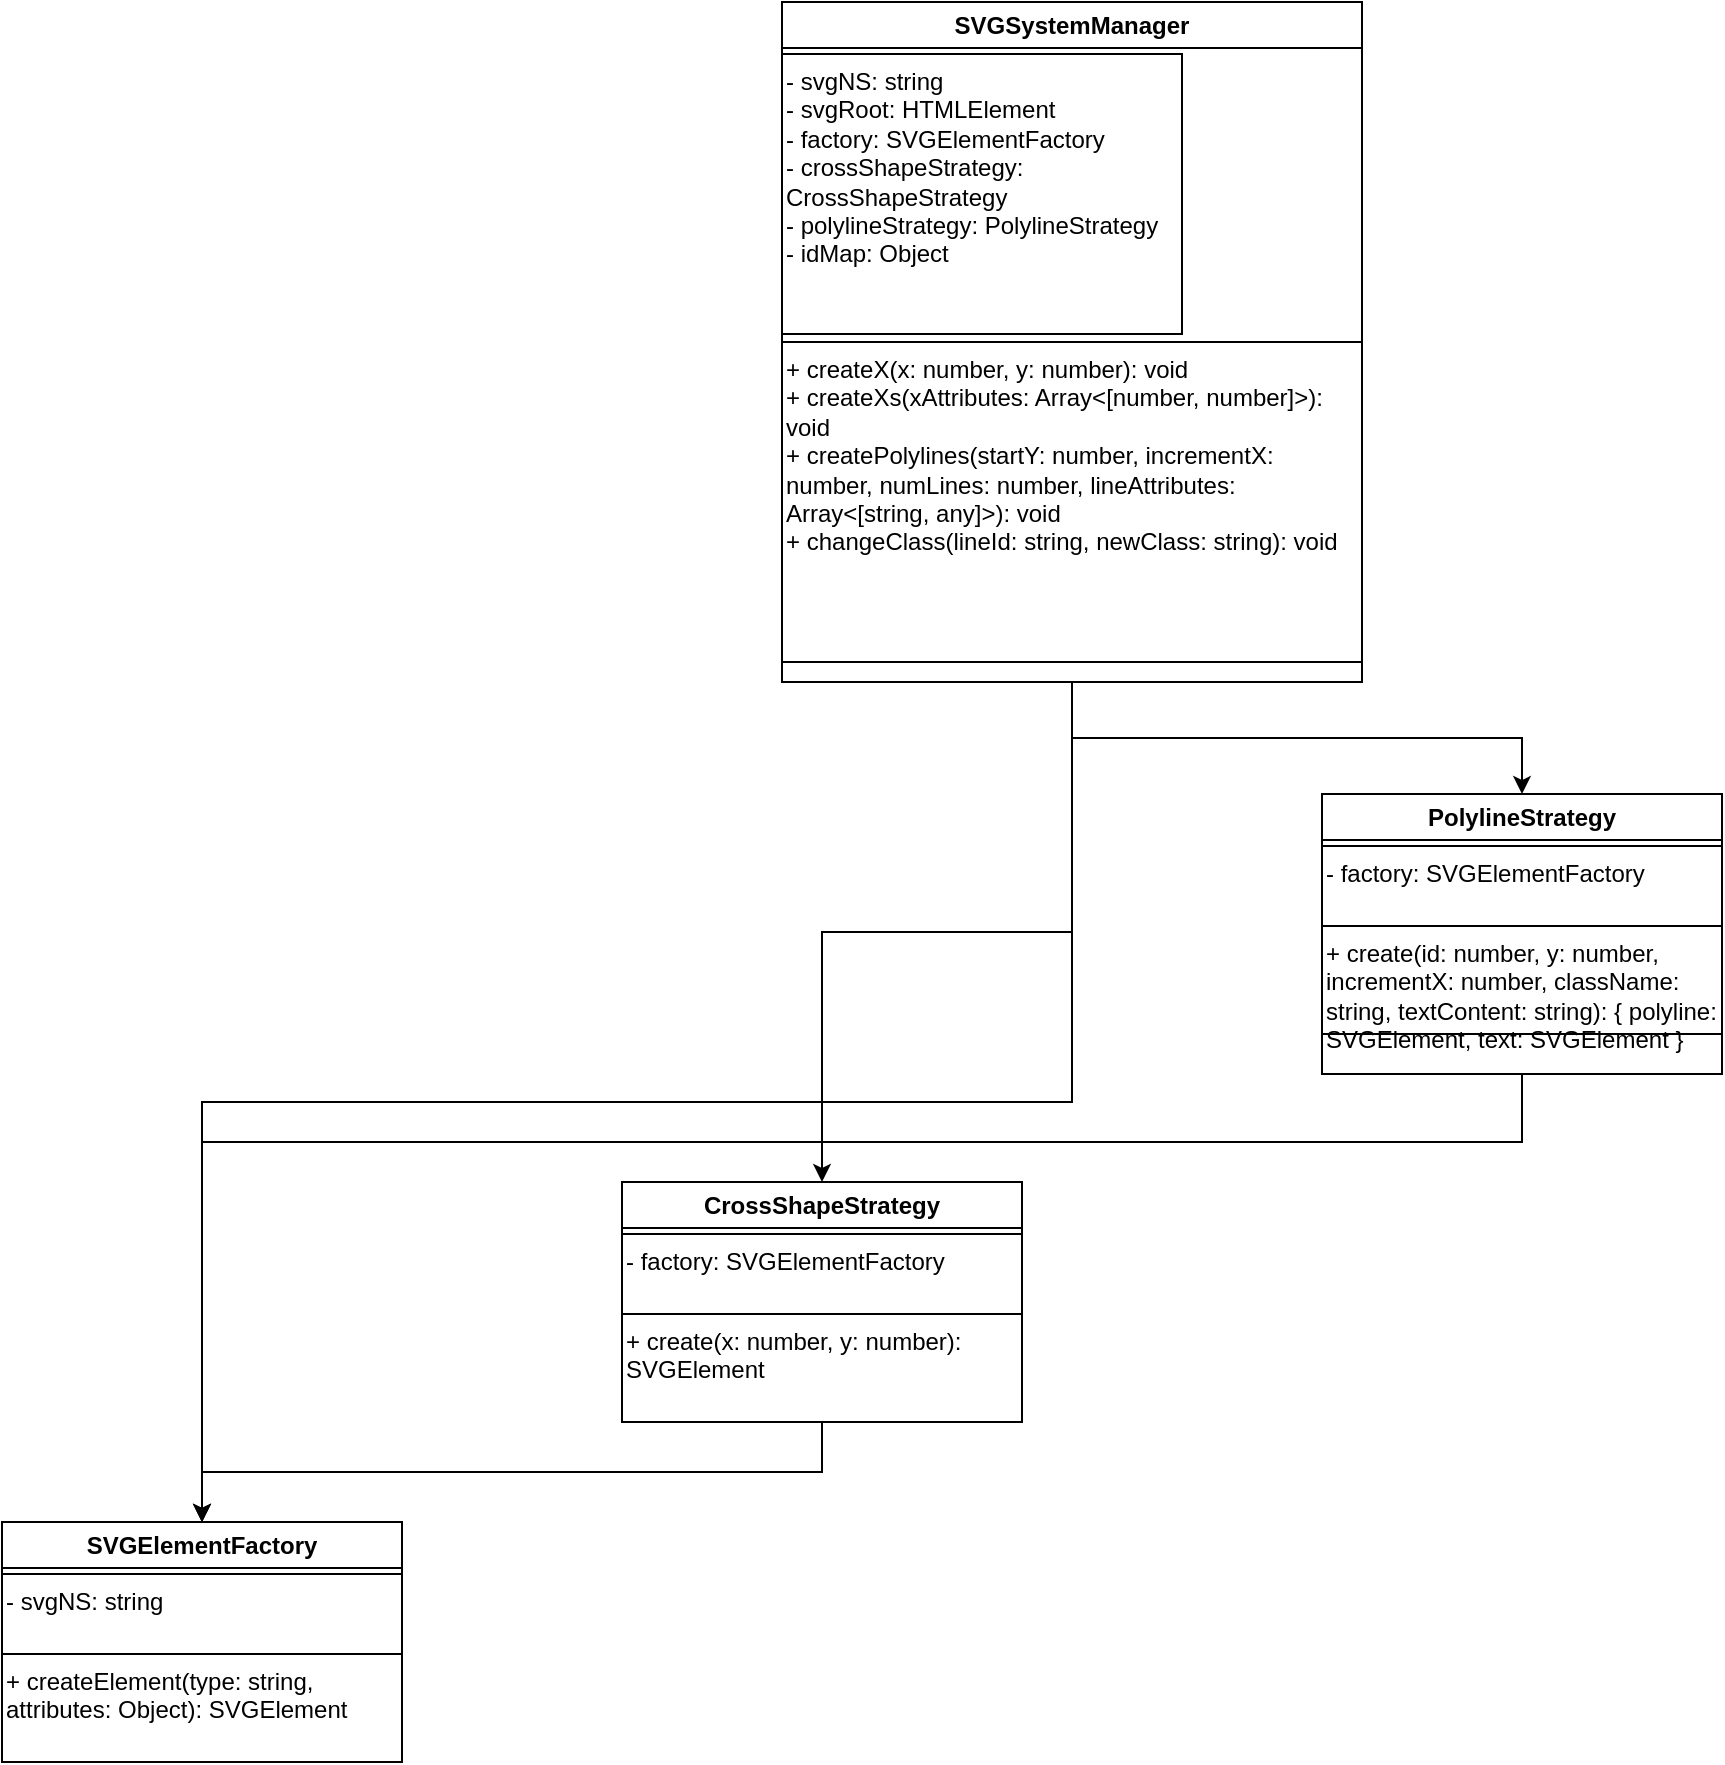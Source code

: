 <mxfile>
    <diagram name="SVG System Manager UML" id="0">
        <mxGraphModel dx="1612" dy="1492" grid="1" gridSize="10" guides="1" tooltips="1" connect="1" arrows="1" fold="1" page="1" pageScale="1" pageWidth="827" pageHeight="1169" math="0" shadow="0">
            <root>
                <mxCell id="0"/>
                <mxCell id="1" parent="0"/>
                <mxCell id="7" value="SVGElementFactory" style="swimlane;html=1;whiteSpace=wrap;container=1;" parent="1" vertex="1">
                    <mxGeometry x="-380" y="640" width="200" height="120" as="geometry"/>
                </mxCell>
                <mxCell id="8" value="" style="part=1;html=1;whiteSpace=wrap;container=1;" parent="7" vertex="1" connectable="0">
                    <mxGeometry y="26" width="200" height="40" as="geometry"/>
                </mxCell>
                <mxCell id="9" value="- svgNS: string" style="text;html=1;whiteSpace=wrap;" parent="8" vertex="1" connectable="0">
                    <mxGeometry width="200" height="40" as="geometry"/>
                </mxCell>
                <mxCell id="10" value="" style="part=1;html=1;whiteSpace=wrap;container=1;" parent="7" vertex="1" connectable="0">
                    <mxGeometry y="66" width="200" height="54" as="geometry"/>
                </mxCell>
                <mxCell id="11" value="+ createElement(type: string, attributes: Object): SVGElement" style="text;html=1;whiteSpace=wrap;" parent="10" vertex="1" connectable="0">
                    <mxGeometry width="200" height="54" as="geometry"/>
                </mxCell>
                <mxCell id="12" value="CrossShapeStrategy" style="swimlane;html=1;whiteSpace=wrap;container=1;" parent="1" vertex="1">
                    <mxGeometry x="-70" y="470" width="200" height="120" as="geometry"/>
                </mxCell>
                <mxCell id="13" value="" style="part=1;html=1;whiteSpace=wrap;container=1;" parent="12" vertex="1" connectable="0">
                    <mxGeometry y="26" width="200" height="40" as="geometry"/>
                </mxCell>
                <mxCell id="14" value="- factory: SVGElementFactory" style="text;html=1;whiteSpace=wrap;" parent="13" vertex="1" connectable="0">
                    <mxGeometry width="200" height="40" as="geometry"/>
                </mxCell>
                <mxCell id="15" value="" style="part=1;html=1;whiteSpace=wrap;container=1;" parent="12" vertex="1" connectable="0">
                    <mxGeometry y="66" width="200" height="54" as="geometry"/>
                </mxCell>
                <mxCell id="16" value="+ create(x: number, y: number): SVGElement" style="text;html=1;whiteSpace=wrap;" parent="15" vertex="1" connectable="0">
                    <mxGeometry width="200" height="54" as="geometry"/>
                </mxCell>
                <mxCell id="17" value="PolylineStrategy" style="swimlane;html=1;whiteSpace=wrap;container=1;" parent="1" vertex="1">
                    <mxGeometry x="280" y="276" width="200" height="140" as="geometry"/>
                </mxCell>
                <mxCell id="18" value="" style="part=1;html=1;whiteSpace=wrap;container=1;" parent="17" vertex="1" connectable="0">
                    <mxGeometry y="26" width="200" height="40" as="geometry"/>
                </mxCell>
                <mxCell id="19" value="- factory: SVGElementFactory" style="text;html=1;whiteSpace=wrap;" parent="18" vertex="1" connectable="0">
                    <mxGeometry width="200" height="40" as="geometry"/>
                </mxCell>
                <mxCell id="20" value="" style="part=1;html=1;whiteSpace=wrap;container=1;" parent="17" vertex="1" connectable="0">
                    <mxGeometry y="66" width="200" height="54" as="geometry"/>
                </mxCell>
                <mxCell id="21" value="+ create(id: number, y: number, incrementX: number, className: string, textContent: string): { polyline: SVGElement, text: SVGElement }" style="text;html=1;whiteSpace=wrap;" parent="20" vertex="1" connectable="0">
                    <mxGeometry width="200" height="54" as="geometry"/>
                </mxCell>
                <mxCell id="22" style="edgeStyle=orthogonalEdgeStyle;rounded=0;orthogonalLoop=1;jettySize=auto;html=1;exitX=0.5;exitY=1;exitDx=0;exitDy=0;entryX=0.5;entryY=0;entryDx=0;entryDy=0;" parent="1" source="2" target="7" edge="1">
                    <mxGeometry relative="1" as="geometry"/>
                </mxCell>
                <mxCell id="23" style="edgeStyle=orthogonalEdgeStyle;rounded=0;orthogonalLoop=1;jettySize=auto;html=1;exitX=0.5;exitY=1;exitDx=0;exitDy=0;entryX=0.5;entryY=0;entryDx=0;entryDy=0;" parent="1" source="2" target="12" edge="1">
                    <mxGeometry relative="1" as="geometry"/>
                </mxCell>
                <mxCell id="24" style="edgeStyle=orthogonalEdgeStyle;rounded=0;orthogonalLoop=1;jettySize=auto;html=1;exitX=0.5;exitY=1;exitDx=0;exitDy=0;entryX=0.5;entryY=0;entryDx=0;entryDy=0;" parent="1" source="2" target="17" edge="1">
                    <mxGeometry relative="1" as="geometry"/>
                </mxCell>
                <mxCell id="25" style="edgeStyle=orthogonalEdgeStyle;rounded=0;orthogonalLoop=1;jettySize=auto;html=1;exitX=0.5;exitY=1;exitDx=0;exitDy=0;entryX=0.5;entryY=0;entryDx=0;entryDy=0;" parent="1" source="12" target="7" edge="1">
                    <mxGeometry relative="1" as="geometry"/>
                </mxCell>
                <mxCell id="26" style="edgeStyle=orthogonalEdgeStyle;rounded=0;orthogonalLoop=1;jettySize=auto;html=1;exitX=0.5;exitY=1;exitDx=0;exitDy=0;entryX=0.5;entryY=0;entryDx=0;entryDy=0;" parent="1" source="17" target="7" edge="1">
                    <mxGeometry relative="1" as="geometry">
                        <Array as="points">
                            <mxPoint x="380" y="450"/>
                            <mxPoint x="-280" y="450"/>
                        </Array>
                    </mxGeometry>
                </mxCell>
                <mxCell id="2" value="SVGSystemManager" style="swimlane;html=1;whiteSpace=wrap;container=1;" parent="1" vertex="1">
                    <mxGeometry x="10" y="-120" width="290" height="340" as="geometry"/>
                </mxCell>
                <mxCell id="3" value="" style="part=1;html=1;whiteSpace=wrap;container=1;" parent="2" vertex="1" connectable="0">
                    <mxGeometry y="26" width="200" height="140" as="geometry"/>
                </mxCell>
                <mxCell id="4" value="- svgNS: string&#10;- svgRoot: HTMLElement&#10;- factory: SVGElementFactory&#10;- crossShapeStrategy: CrossShapeStrategy&#10;- polylineStrategy: PolylineStrategy&#10;- idMap: Object" style="text;html=1;whiteSpace=wrap;" parent="3" vertex="1" connectable="0">
                    <mxGeometry width="200" height="140" as="geometry"/>
                </mxCell>
                <mxCell id="5" value="" style="part=1;html=1;whiteSpace=wrap;container=1;" parent="2" vertex="1" connectable="0">
                    <mxGeometry y="170" width="290" height="160" as="geometry"/>
                </mxCell>
                <mxCell id="6" value="+ createX(x: number, y: number): void&#10;+ createXs(xAttributes: Array&lt;[number, number]&gt;): void&#10;+ createPolylines(startY: number, incrementX: number, numLines: number, lineAttributes: Array&lt;[string, any]&gt;): void&#10;+ changeClass(lineId: string, newClass: string): void" style="text;html=1;whiteSpace=wrap;" parent="5" vertex="1" connectable="0">
                    <mxGeometry width="290" height="160" as="geometry"/>
                </mxCell>
            </root>
        </mxGraphModel>
    </diagram>
</mxfile>